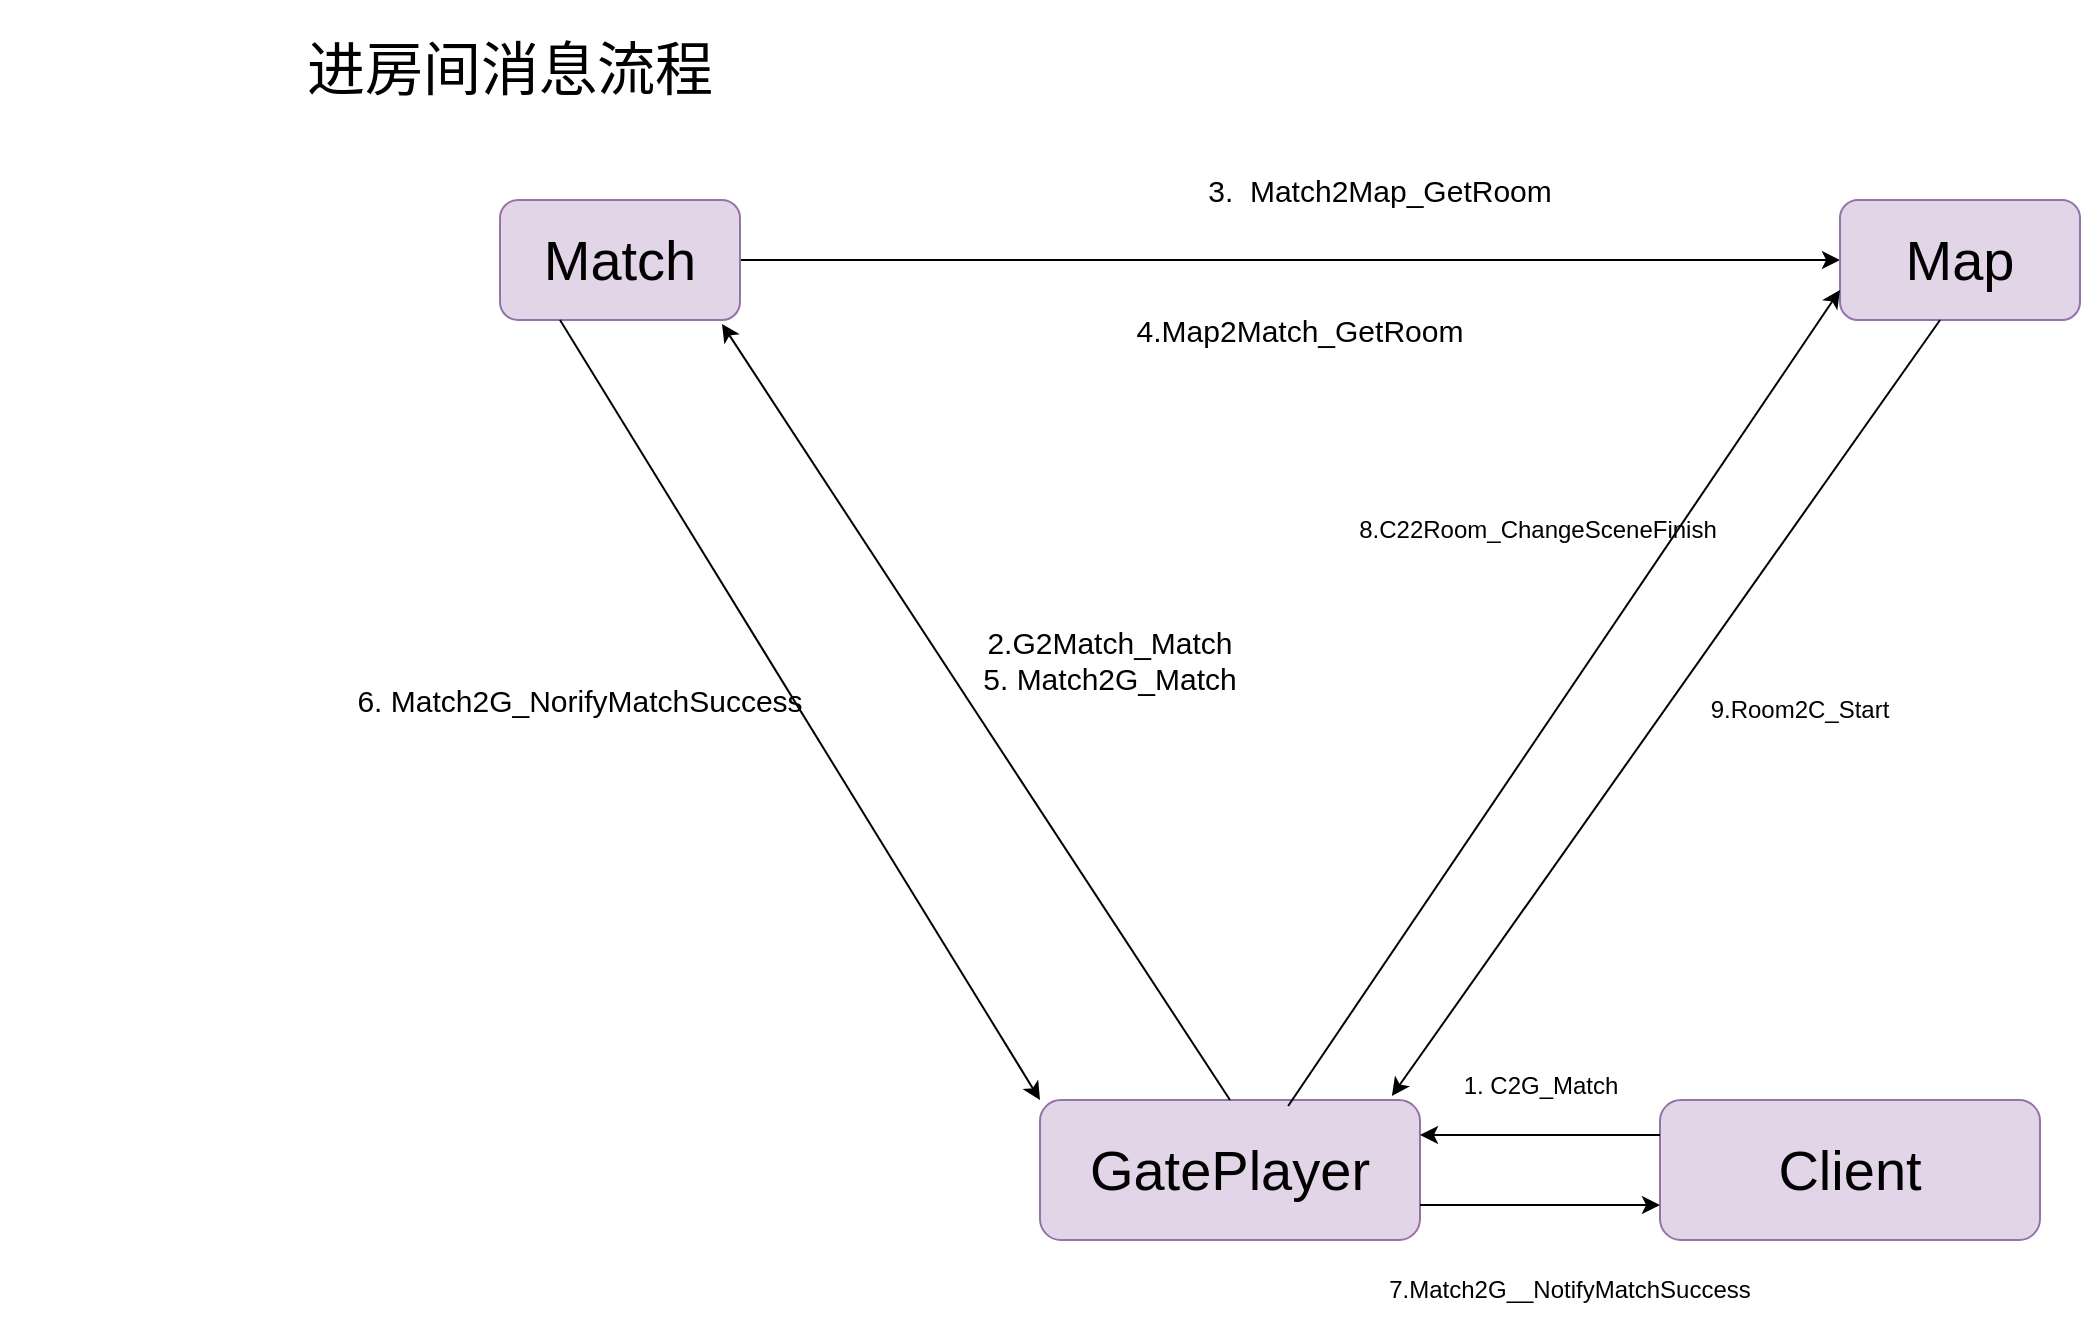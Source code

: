 <mxfile version="24.4.0" type="device">
  <diagram name="第 1 页" id="dIvLwxIjEMt4BDKvPqLo">
    <mxGraphModel dx="2261" dy="844" grid="1" gridSize="10" guides="1" tooltips="1" connect="1" arrows="1" fold="1" page="1" pageScale="1" pageWidth="827" pageHeight="1169" math="0" shadow="0">
      <root>
        <mxCell id="0" />
        <mxCell id="1" parent="0" />
        <mxCell id="baASvYu4RO-eLkgYfNt_-1" value="进房间消息流程" style="text;html=1;align=center;verticalAlign=middle;whiteSpace=wrap;rounded=0;fontSize=29;" vertex="1" parent="1">
          <mxGeometry x="-360" y="60" width="510" height="70" as="geometry" />
        </mxCell>
        <mxCell id="baASvYu4RO-eLkgYfNt_-6" style="edgeStyle=orthogonalEdgeStyle;rounded=0;orthogonalLoop=1;jettySize=auto;html=1;entryX=0;entryY=0.5;entryDx=0;entryDy=0;" edge="1" parent="1" source="baASvYu4RO-eLkgYfNt_-2" target="baASvYu4RO-eLkgYfNt_-3">
          <mxGeometry relative="1" as="geometry" />
        </mxCell>
        <mxCell id="baASvYu4RO-eLkgYfNt_-2" value="Match" style="rounded=1;whiteSpace=wrap;html=1;fontSize=28;fillColor=#e1d5e7;strokeColor=#9673a6;" vertex="1" parent="1">
          <mxGeometry x="-110" y="160" width="120" height="60" as="geometry" />
        </mxCell>
        <mxCell id="baASvYu4RO-eLkgYfNt_-3" value="Map" style="rounded=1;whiteSpace=wrap;html=1;fontSize=28;fillColor=#e1d5e7;strokeColor=#9673a6;" vertex="1" parent="1">
          <mxGeometry x="560" y="160" width="120" height="60" as="geometry" />
        </mxCell>
        <mxCell id="baASvYu4RO-eLkgYfNt_-4" value="GatePlayer" style="rounded=1;whiteSpace=wrap;html=1;fontSize=28;fillColor=#e1d5e7;strokeColor=#9673a6;" vertex="1" parent="1">
          <mxGeometry x="160" y="610" width="190" height="70" as="geometry" />
        </mxCell>
        <mxCell id="baASvYu4RO-eLkgYfNt_-5" value="Client" style="rounded=1;whiteSpace=wrap;html=1;fontSize=28;fillColor=#e1d5e7;strokeColor=#9673a6;" vertex="1" parent="1">
          <mxGeometry x="470" y="610" width="190" height="70" as="geometry" />
        </mxCell>
        <mxCell id="baASvYu4RO-eLkgYfNt_-7" value="3.&amp;nbsp; Match2Map_GetRoom" style="text;html=1;align=center;verticalAlign=middle;whiteSpace=wrap;rounded=0;fontSize=15;" vertex="1" parent="1">
          <mxGeometry x="210" y="140" width="240" height="30" as="geometry" />
        </mxCell>
        <mxCell id="baASvYu4RO-eLkgYfNt_-8" value="4.Map2Match_GetRoom" style="text;html=1;align=center;verticalAlign=middle;whiteSpace=wrap;rounded=0;fontSize=15;" vertex="1" parent="1">
          <mxGeometry x="210" y="210" width="160" height="30" as="geometry" />
        </mxCell>
        <mxCell id="baASvYu4RO-eLkgYfNt_-9" value="" style="endArrow=classic;html=1;rounded=0;exitX=0.25;exitY=1;exitDx=0;exitDy=0;entryX=0;entryY=0;entryDx=0;entryDy=0;" edge="1" parent="1" source="baASvYu4RO-eLkgYfNt_-2" target="baASvYu4RO-eLkgYfNt_-4">
          <mxGeometry width="50" height="50" relative="1" as="geometry">
            <mxPoint x="390" y="360" as="sourcePoint" />
            <mxPoint x="440" y="310" as="targetPoint" />
          </mxGeometry>
        </mxCell>
        <mxCell id="baASvYu4RO-eLkgYfNt_-10" value="6. Match2G_NorifyMatchSuccess" style="text;html=1;align=center;verticalAlign=middle;whiteSpace=wrap;rounded=0;fontSize=15;" vertex="1" parent="1">
          <mxGeometry x="-210" y="380" width="280" height="60" as="geometry" />
        </mxCell>
        <mxCell id="baASvYu4RO-eLkgYfNt_-11" value="" style="endArrow=classic;html=1;rounded=0;entryX=0.925;entryY=1.033;entryDx=0;entryDy=0;entryPerimeter=0;exitX=0.5;exitY=0;exitDx=0;exitDy=0;" edge="1" parent="1" source="baASvYu4RO-eLkgYfNt_-4" target="baASvYu4RO-eLkgYfNt_-2">
          <mxGeometry width="50" height="50" relative="1" as="geometry">
            <mxPoint x="390" y="360" as="sourcePoint" />
            <mxPoint x="440" y="310" as="targetPoint" />
          </mxGeometry>
        </mxCell>
        <mxCell id="baASvYu4RO-eLkgYfNt_-12" value="2.G2Match_Match&lt;br&gt;5.&amp;nbsp;&lt;span style=&quot;background-color: initial;&quot;&gt;Match2G_Match&lt;/span&gt;" style="text;html=1;align=center;verticalAlign=middle;whiteSpace=wrap;rounded=0;fontSize=15;" vertex="1" parent="1">
          <mxGeometry x="90" y="370" width="210" height="40" as="geometry" />
        </mxCell>
        <mxCell id="baASvYu4RO-eLkgYfNt_-13" value="" style="endArrow=classic;html=1;rounded=0;exitX=0.653;exitY=0.043;exitDx=0;exitDy=0;exitPerimeter=0;entryX=0;entryY=0.75;entryDx=0;entryDy=0;" edge="1" parent="1" source="baASvYu4RO-eLkgYfNt_-4" target="baASvYu4RO-eLkgYfNt_-3">
          <mxGeometry width="50" height="50" relative="1" as="geometry">
            <mxPoint x="390" y="360" as="sourcePoint" />
            <mxPoint x="440" y="310" as="targetPoint" />
          </mxGeometry>
        </mxCell>
        <mxCell id="baASvYu4RO-eLkgYfNt_-14" value="" style="endArrow=classic;html=1;rounded=0;exitX=0.417;exitY=1;exitDx=0;exitDy=0;exitPerimeter=0;entryX=0.926;entryY=-0.029;entryDx=0;entryDy=0;entryPerimeter=0;" edge="1" parent="1" source="baASvYu4RO-eLkgYfNt_-3" target="baASvYu4RO-eLkgYfNt_-4">
          <mxGeometry width="50" height="50" relative="1" as="geometry">
            <mxPoint x="390" y="360" as="sourcePoint" />
            <mxPoint x="440" y="310" as="targetPoint" />
          </mxGeometry>
        </mxCell>
        <mxCell id="baASvYu4RO-eLkgYfNt_-15" value="8.C22Room_ChangeSceneFinish" style="text;html=1;align=center;verticalAlign=middle;whiteSpace=wrap;rounded=0;" vertex="1" parent="1">
          <mxGeometry x="259" y="300" width="300" height="50" as="geometry" />
        </mxCell>
        <mxCell id="baASvYu4RO-eLkgYfNt_-16" value="9.Room2C_Start" style="text;html=1;align=center;verticalAlign=middle;whiteSpace=wrap;rounded=0;" vertex="1" parent="1">
          <mxGeometry x="510" y="400" width="60" height="30" as="geometry" />
        </mxCell>
        <mxCell id="baASvYu4RO-eLkgYfNt_-17" value="" style="endArrow=classic;html=1;rounded=0;exitX=1;exitY=0.75;exitDx=0;exitDy=0;entryX=0;entryY=0.75;entryDx=0;entryDy=0;" edge="1" parent="1" source="baASvYu4RO-eLkgYfNt_-4" target="baASvYu4RO-eLkgYfNt_-5">
          <mxGeometry width="50" height="50" relative="1" as="geometry">
            <mxPoint x="590" y="520" as="sourcePoint" />
            <mxPoint x="640" y="470" as="targetPoint" />
          </mxGeometry>
        </mxCell>
        <mxCell id="baASvYu4RO-eLkgYfNt_-18" value="7.Match2G__NotifyMatchSuccess" style="text;html=1;align=center;verticalAlign=middle;whiteSpace=wrap;rounded=0;" vertex="1" parent="1">
          <mxGeometry x="320" y="680" width="210" height="50" as="geometry" />
        </mxCell>
        <mxCell id="baASvYu4RO-eLkgYfNt_-19" value="1. C2G_Match" style="text;html=1;align=center;verticalAlign=middle;whiteSpace=wrap;rounded=0;" vertex="1" parent="1">
          <mxGeometry x="352.5" y="585" width="115" height="35" as="geometry" />
        </mxCell>
        <mxCell id="baASvYu4RO-eLkgYfNt_-20" value="" style="endArrow=classic;html=1;rounded=0;exitX=0;exitY=0.25;exitDx=0;exitDy=0;entryX=1;entryY=0.25;entryDx=0;entryDy=0;" edge="1" parent="1" source="baASvYu4RO-eLkgYfNt_-5" target="baASvYu4RO-eLkgYfNt_-4">
          <mxGeometry width="50" height="50" relative="1" as="geometry">
            <mxPoint x="300" y="440" as="sourcePoint" />
            <mxPoint x="350" y="390" as="targetPoint" />
          </mxGeometry>
        </mxCell>
      </root>
    </mxGraphModel>
  </diagram>
</mxfile>
